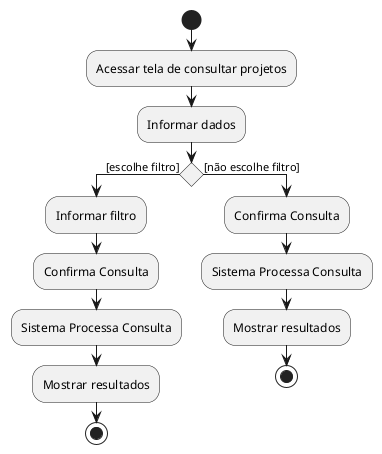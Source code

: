 @startuml consultar_projeto
start

:Acessar tela de consultar projetos;
:Informar dados;
if()then([escolhe filtro])
   :Informar filtro;
   :Confirma Consulta;
   :Sistema Processa Consulta;
   :Mostrar resultados;
   stop
else([não escolhe filtro])
   :Confirma Consulta;  
   :Sistema Processa Consulta;
   :Mostrar resultados;
   stop

@enduml